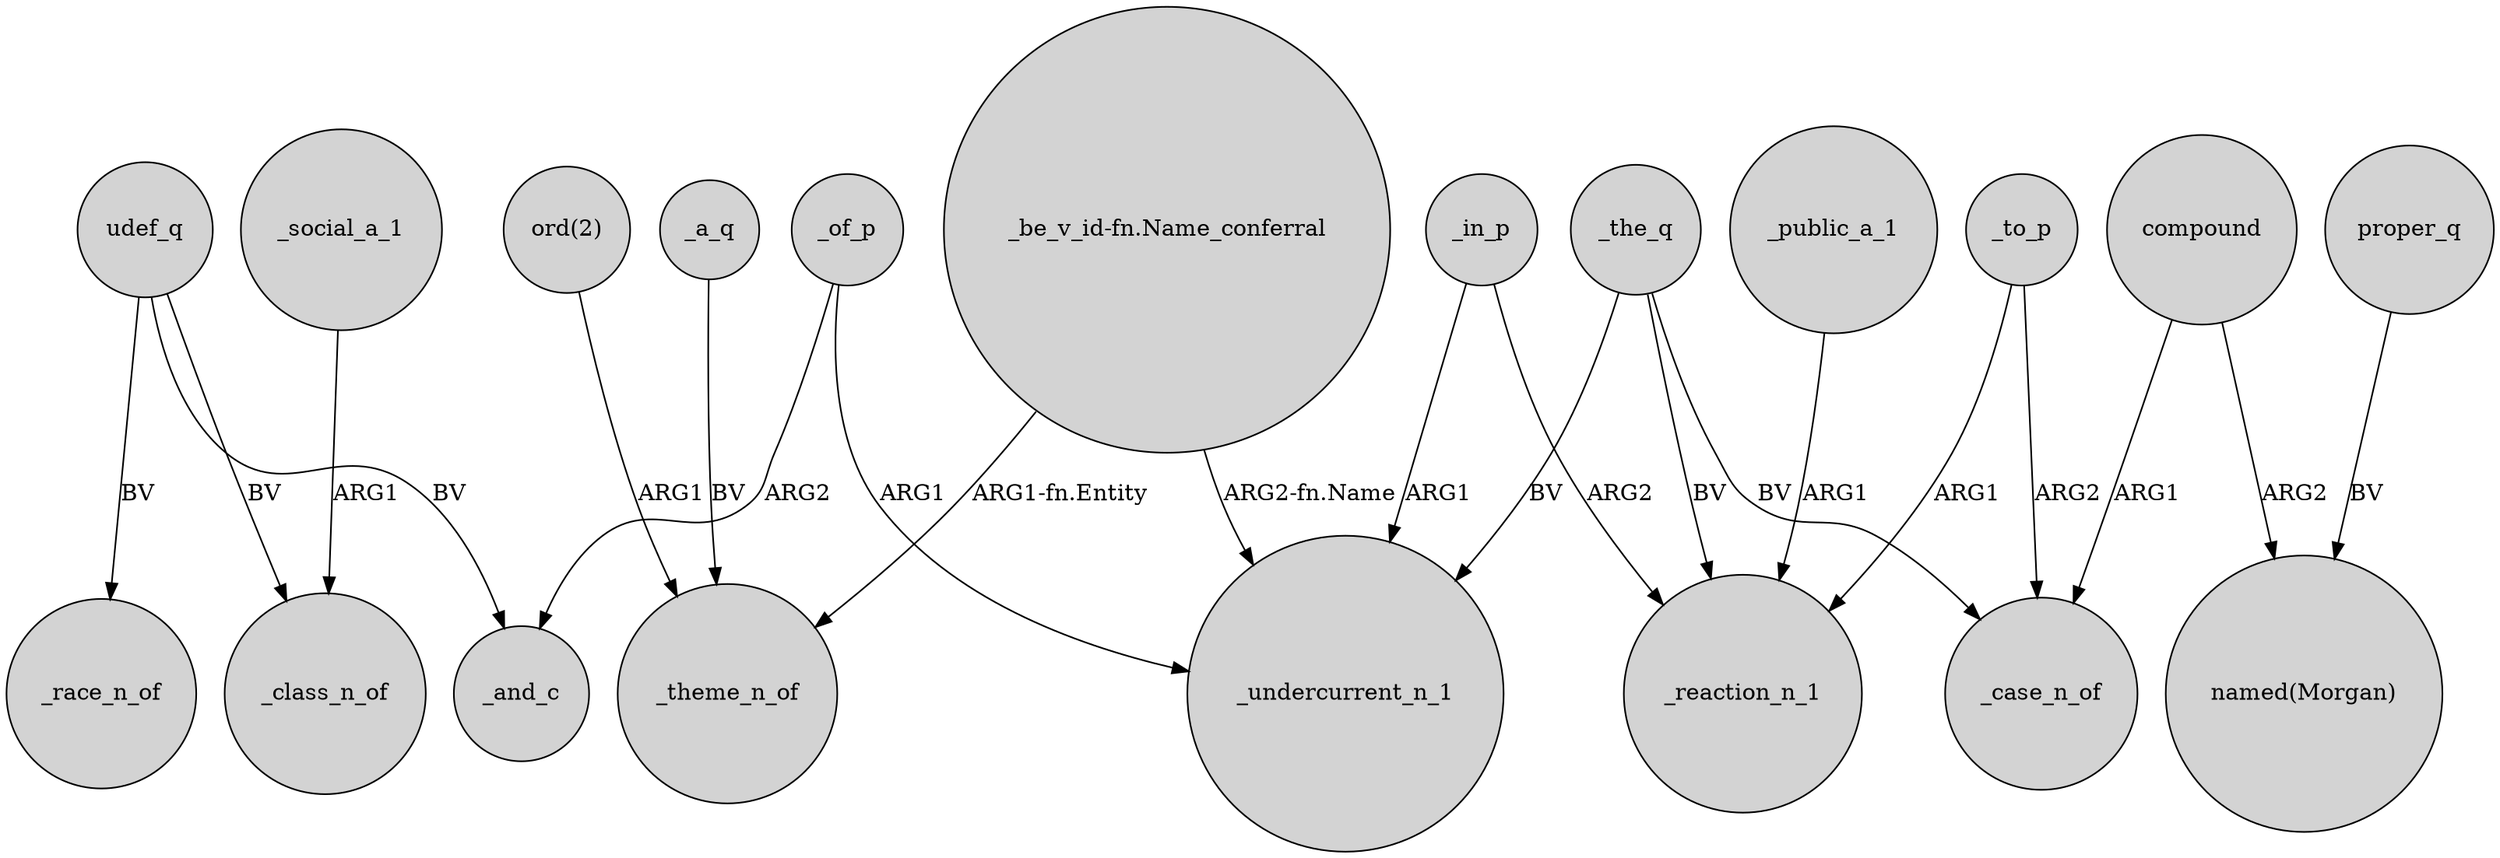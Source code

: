 digraph {
	node [shape=circle style=filled]
	_the_q -> _undercurrent_n_1 [label=BV]
	_public_a_1 -> _reaction_n_1 [label=ARG1]
	_of_p -> _and_c [label=ARG2]
	_to_p -> _case_n_of [label=ARG2]
	_to_p -> _reaction_n_1 [label=ARG1]
	udef_q -> _and_c [label=BV]
	compound -> _case_n_of [label=ARG1]
	compound -> "named(Morgan)" [label=ARG2]
	"_be_v_id-fn.Name_conferral" -> _undercurrent_n_1 [label="ARG2-fn.Name"]
	_social_a_1 -> _class_n_of [label=ARG1]
	_a_q -> _theme_n_of [label=BV]
	_the_q -> _reaction_n_1 [label=BV]
	udef_q -> _race_n_of [label=BV]
	udef_q -> _class_n_of [label=BV]
	_in_p -> _undercurrent_n_1 [label=ARG1]
	"_be_v_id-fn.Name_conferral" -> _theme_n_of [label="ARG1-fn.Entity"]
	_in_p -> _reaction_n_1 [label=ARG2]
	"ord(2)" -> _theme_n_of [label=ARG1]
	proper_q -> "named(Morgan)" [label=BV]
	_the_q -> _case_n_of [label=BV]
	_of_p -> _undercurrent_n_1 [label=ARG1]
}
